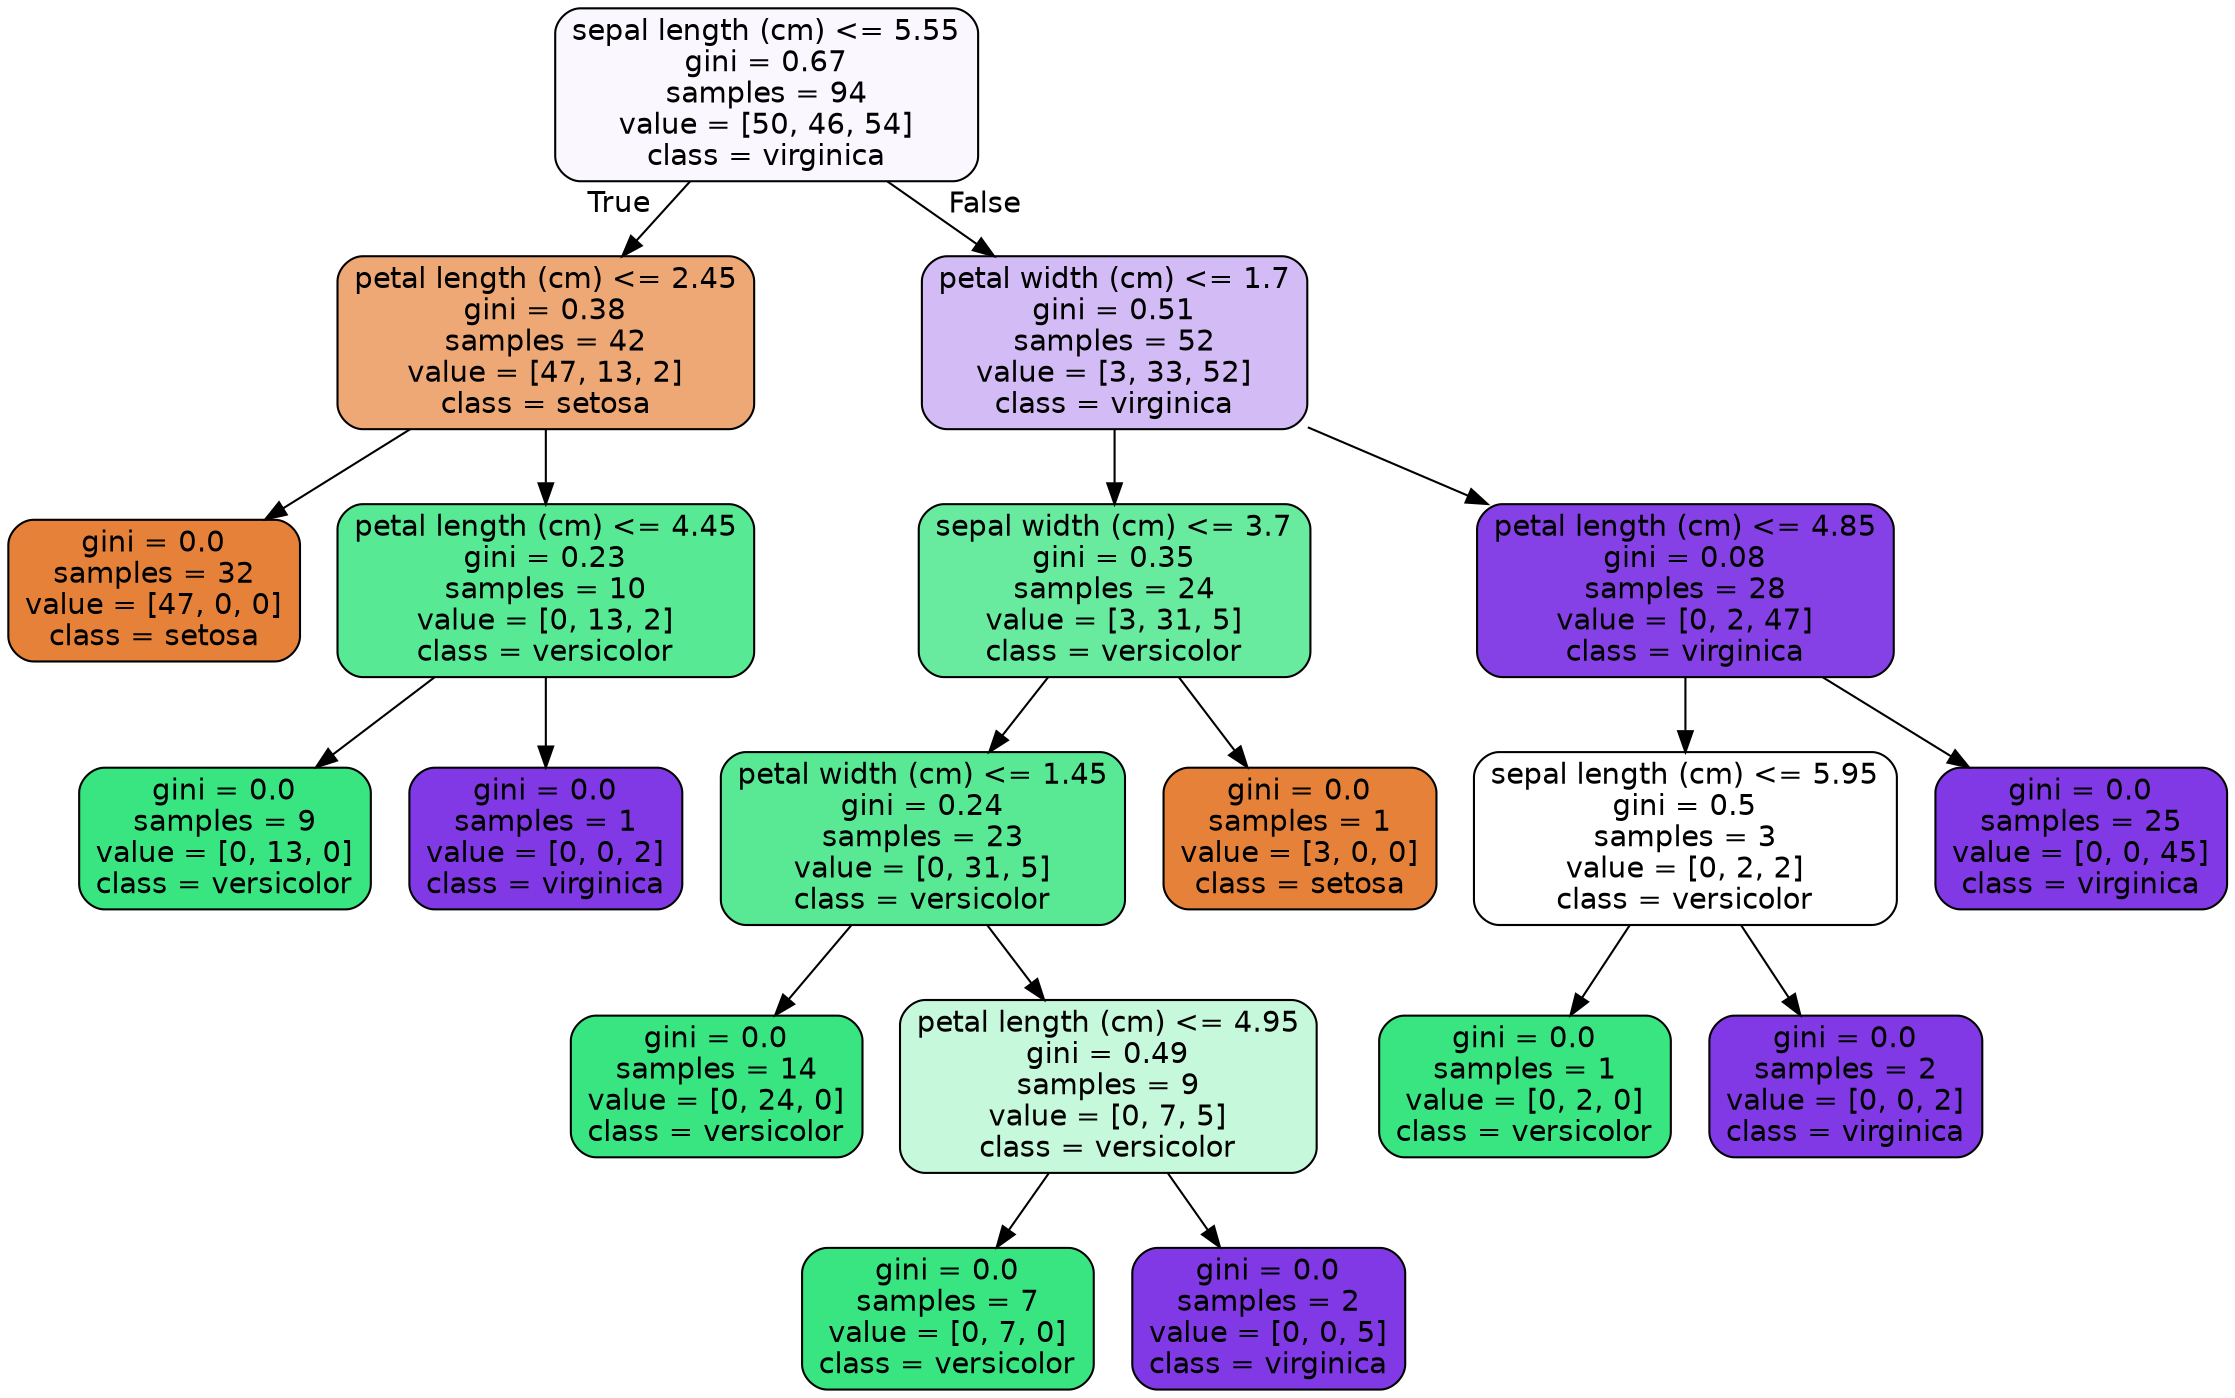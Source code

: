 digraph Tree {
node [shape=box, style="filled, rounded", color="black", fontname=helvetica] ;
edge [fontname=helvetica] ;
0 [label="sepal length (cm) <= 5.55\ngini = 0.67\nsamples = 94\nvalue = [50, 46, 54]\nclass = virginica", fillcolor="#faf7fe"] ;
1 [label="petal length (cm) <= 2.45\ngini = 0.38\nsamples = 42\nvalue = [47, 13, 2]\nclass = setosa", fillcolor="#eda876"] ;
0 -> 1 [labeldistance=2.5, labelangle=45, headlabel="True"] ;
2 [label="gini = 0.0\nsamples = 32\nvalue = [47, 0, 0]\nclass = setosa", fillcolor="#e58139"] ;
1 -> 2 ;
3 [label="petal length (cm) <= 4.45\ngini = 0.23\nsamples = 10\nvalue = [0, 13, 2]\nclass = versicolor", fillcolor="#57e994"] ;
1 -> 3 ;
4 [label="gini = 0.0\nsamples = 9\nvalue = [0, 13, 0]\nclass = versicolor", fillcolor="#39e581"] ;
3 -> 4 ;
5 [label="gini = 0.0\nsamples = 1\nvalue = [0, 0, 2]\nclass = virginica", fillcolor="#8139e5"] ;
3 -> 5 ;
6 [label="petal width (cm) <= 1.7\ngini = 0.51\nsamples = 52\nvalue = [3, 33, 52]\nclass = virginica", fillcolor="#d3bbf6"] ;
0 -> 6 [labeldistance=2.5, labelangle=-45, headlabel="False"] ;
7 [label="sepal width (cm) <= 3.7\ngini = 0.35\nsamples = 24\nvalue = [3, 31, 5]\nclass = versicolor", fillcolor="#68eb9f"] ;
6 -> 7 ;
8 [label="petal width (cm) <= 1.45\ngini = 0.24\nsamples = 23\nvalue = [0, 31, 5]\nclass = versicolor", fillcolor="#59e995"] ;
7 -> 8 ;
9 [label="gini = 0.0\nsamples = 14\nvalue = [0, 24, 0]\nclass = versicolor", fillcolor="#39e581"] ;
8 -> 9 ;
10 [label="petal length (cm) <= 4.95\ngini = 0.49\nsamples = 9\nvalue = [0, 7, 5]\nclass = versicolor", fillcolor="#c6f8db"] ;
8 -> 10 ;
11 [label="gini = 0.0\nsamples = 7\nvalue = [0, 7, 0]\nclass = versicolor", fillcolor="#39e581"] ;
10 -> 11 ;
12 [label="gini = 0.0\nsamples = 2\nvalue = [0, 0, 5]\nclass = virginica", fillcolor="#8139e5"] ;
10 -> 12 ;
13 [label="gini = 0.0\nsamples = 1\nvalue = [3, 0, 0]\nclass = setosa", fillcolor="#e58139"] ;
7 -> 13 ;
14 [label="petal length (cm) <= 4.85\ngini = 0.08\nsamples = 28\nvalue = [0, 2, 47]\nclass = virginica", fillcolor="#8641e6"] ;
6 -> 14 ;
15 [label="sepal length (cm) <= 5.95\ngini = 0.5\nsamples = 3\nvalue = [0, 2, 2]\nclass = versicolor", fillcolor="#ffffff"] ;
14 -> 15 ;
16 [label="gini = 0.0\nsamples = 1\nvalue = [0, 2, 0]\nclass = versicolor", fillcolor="#39e581"] ;
15 -> 16 ;
17 [label="gini = 0.0\nsamples = 2\nvalue = [0, 0, 2]\nclass = virginica", fillcolor="#8139e5"] ;
15 -> 17 ;
18 [label="gini = 0.0\nsamples = 25\nvalue = [0, 0, 45]\nclass = virginica", fillcolor="#8139e5"] ;
14 -> 18 ;
}